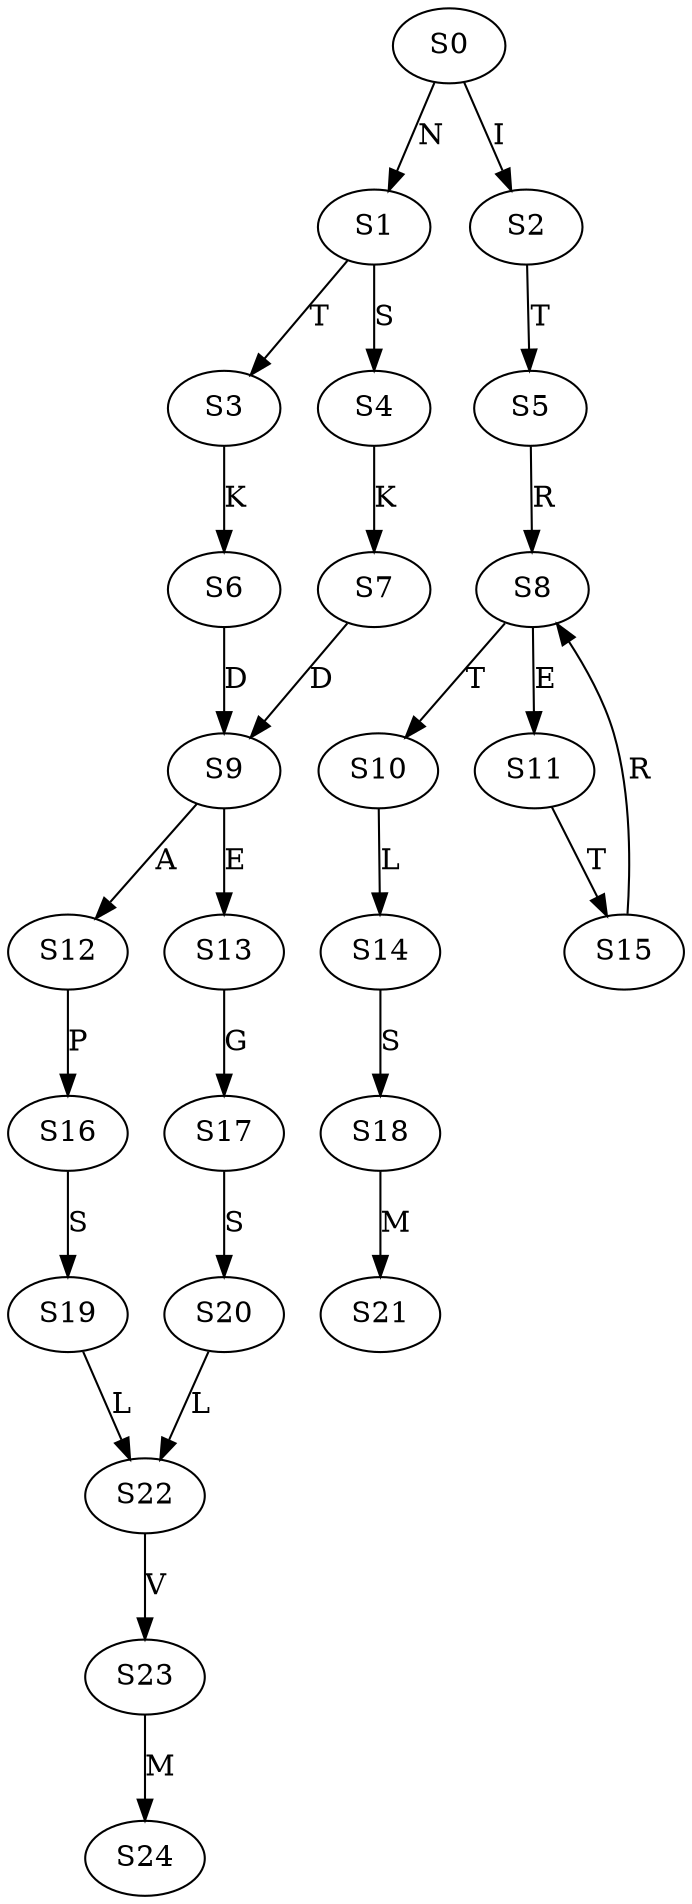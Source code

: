 strict digraph  {
	S0 -> S1 [ label = N ];
	S0 -> S2 [ label = I ];
	S1 -> S3 [ label = T ];
	S1 -> S4 [ label = S ];
	S2 -> S5 [ label = T ];
	S3 -> S6 [ label = K ];
	S4 -> S7 [ label = K ];
	S5 -> S8 [ label = R ];
	S6 -> S9 [ label = D ];
	S7 -> S9 [ label = D ];
	S8 -> S10 [ label = T ];
	S8 -> S11 [ label = E ];
	S9 -> S12 [ label = A ];
	S9 -> S13 [ label = E ];
	S10 -> S14 [ label = L ];
	S11 -> S15 [ label = T ];
	S12 -> S16 [ label = P ];
	S13 -> S17 [ label = G ];
	S14 -> S18 [ label = S ];
	S15 -> S8 [ label = R ];
	S16 -> S19 [ label = S ];
	S17 -> S20 [ label = S ];
	S18 -> S21 [ label = M ];
	S19 -> S22 [ label = L ];
	S20 -> S22 [ label = L ];
	S22 -> S23 [ label = V ];
	S23 -> S24 [ label = M ];
}
